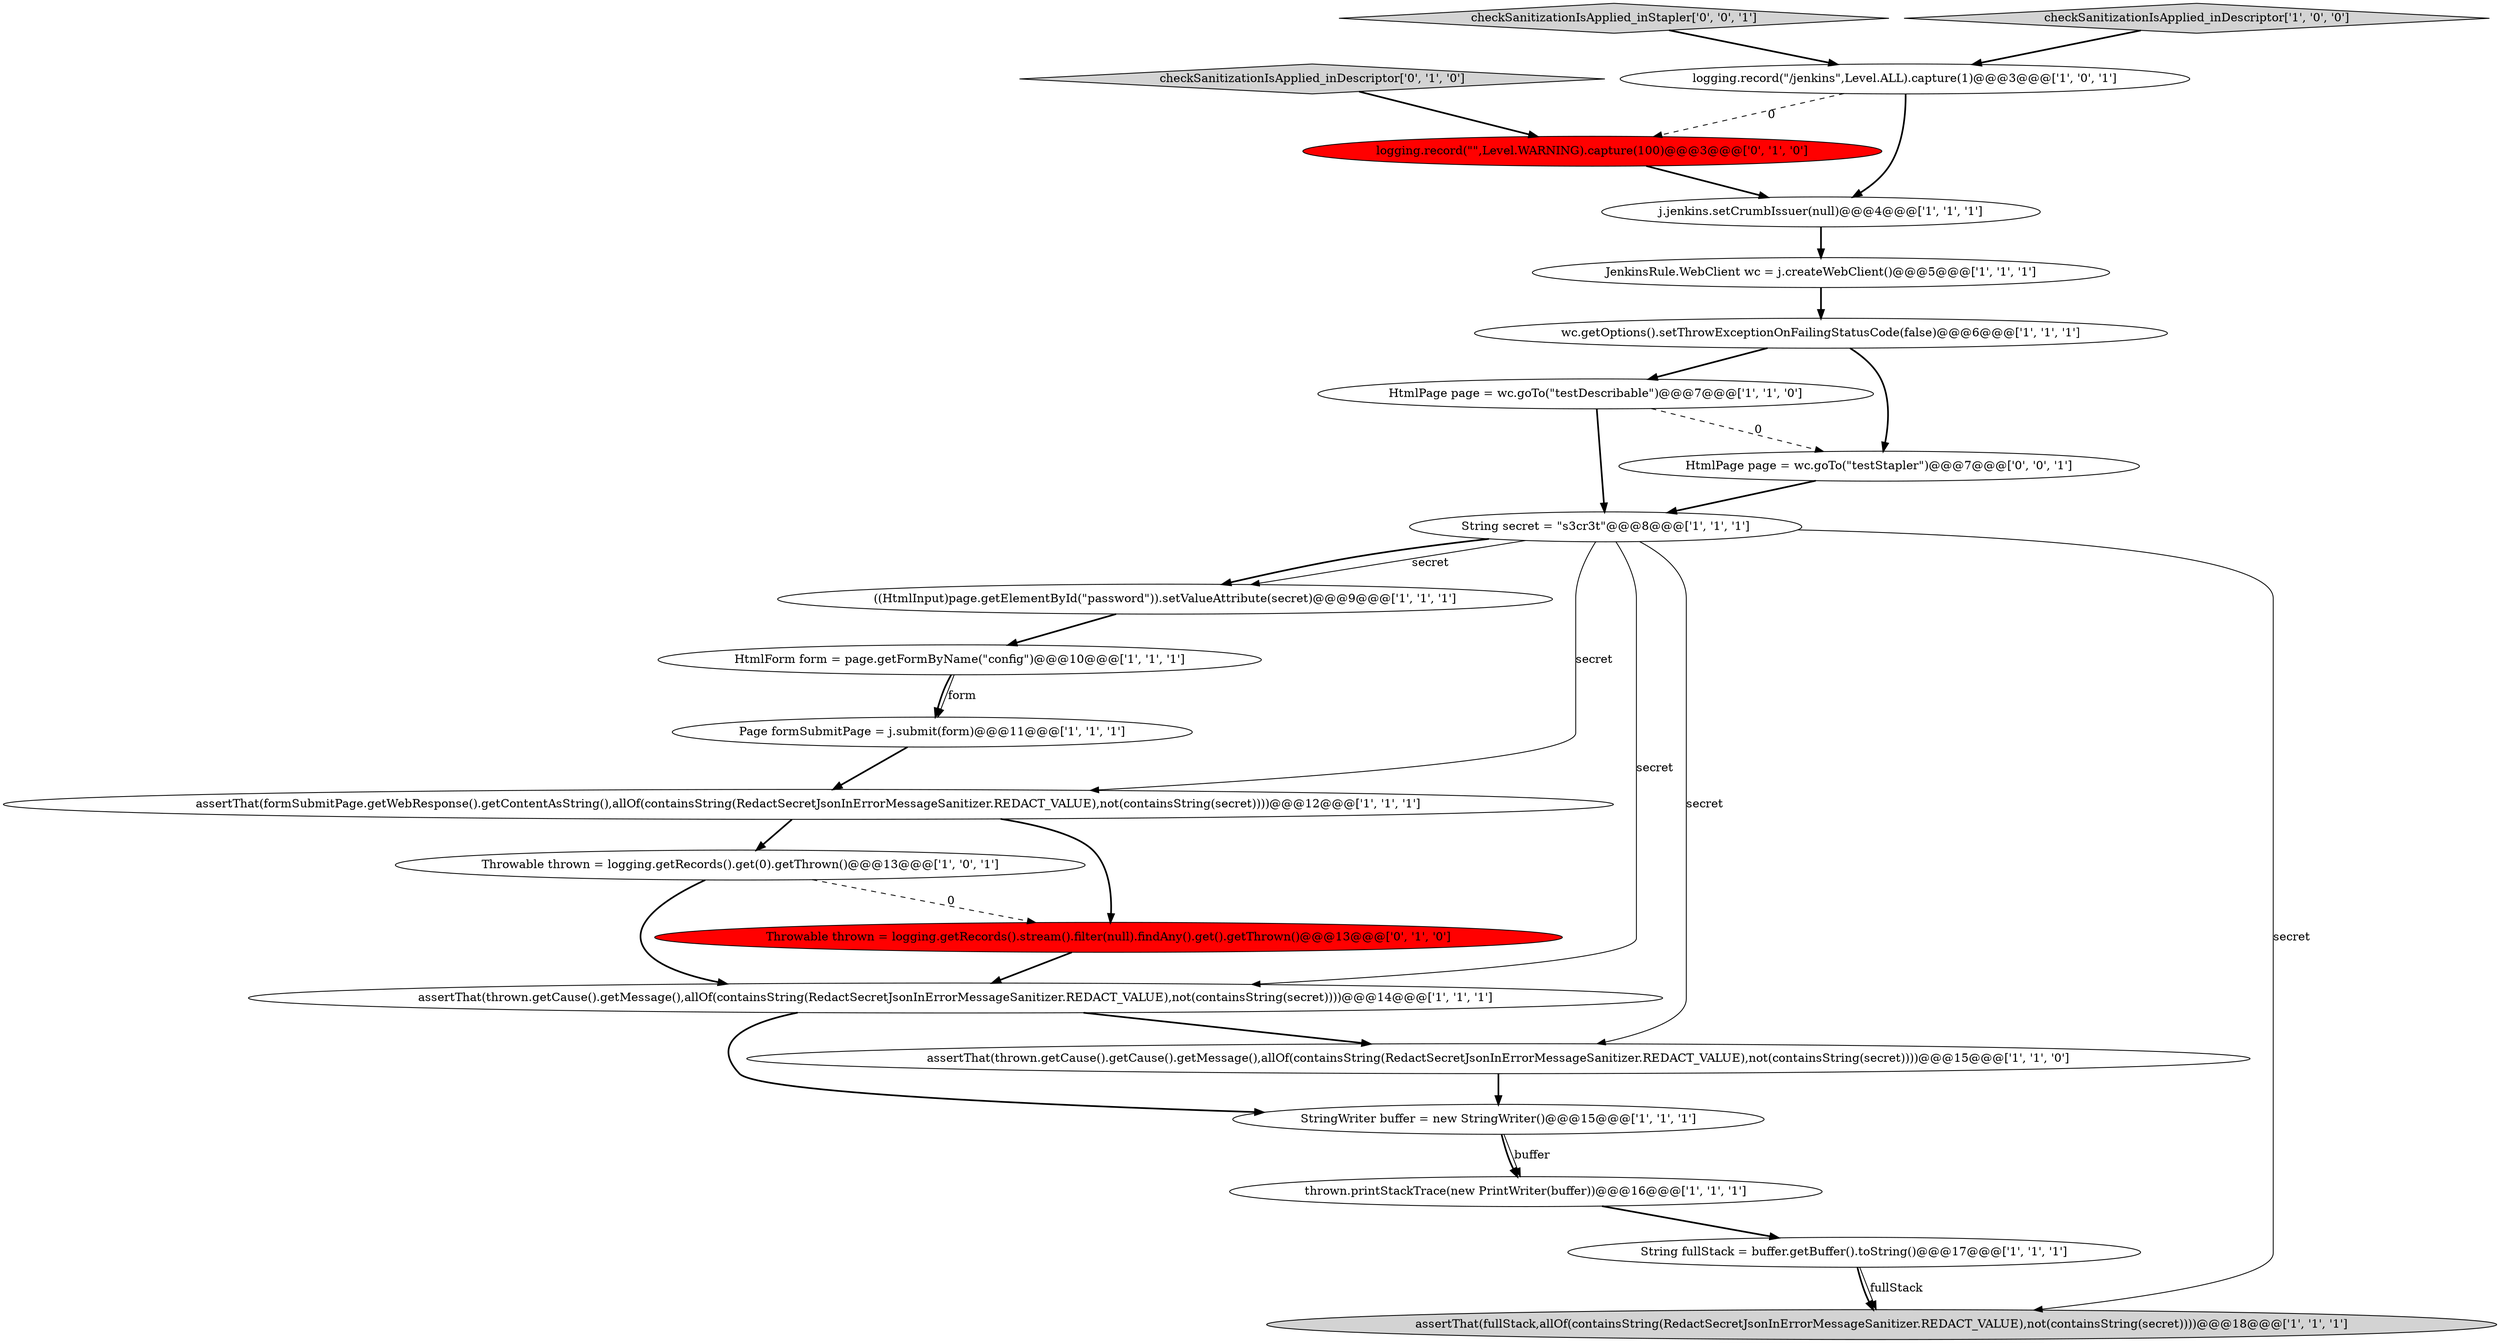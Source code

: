 digraph {
20 [style = filled, label = "checkSanitizationIsApplied_inDescriptor['0', '1', '0']", fillcolor = lightgray, shape = diamond image = "AAA0AAABBB2BBB"];
9 [style = filled, label = "thrown.printStackTrace(new PrintWriter(buffer))@@@16@@@['1', '1', '1']", fillcolor = white, shape = ellipse image = "AAA0AAABBB1BBB"];
6 [style = filled, label = "HtmlPage page = wc.goTo(\"testDescribable\")@@@7@@@['1', '1', '0']", fillcolor = white, shape = ellipse image = "AAA0AAABBB1BBB"];
5 [style = filled, label = "logging.record(\"/jenkins\",Level.ALL).capture(1)@@@3@@@['1', '0', '1']", fillcolor = white, shape = ellipse image = "AAA0AAABBB1BBB"];
8 [style = filled, label = "j.jenkins.setCrumbIssuer(null)@@@4@@@['1', '1', '1']", fillcolor = white, shape = ellipse image = "AAA0AAABBB1BBB"];
19 [style = filled, label = "Throwable thrown = logging.getRecords().stream().filter(null).findAny().get().getThrown()@@@13@@@['0', '1', '0']", fillcolor = red, shape = ellipse image = "AAA1AAABBB2BBB"];
18 [style = filled, label = "logging.record(\"\",Level.WARNING).capture(100)@@@3@@@['0', '1', '0']", fillcolor = red, shape = ellipse image = "AAA1AAABBB2BBB"];
10 [style = filled, label = "assertThat(thrown.getCause().getMessage(),allOf(containsString(RedactSecretJsonInErrorMessageSanitizer.REDACT_VALUE),not(containsString(secret))))@@@14@@@['1', '1', '1']", fillcolor = white, shape = ellipse image = "AAA0AAABBB1BBB"];
12 [style = filled, label = "Page formSubmitPage = j.submit(form)@@@11@@@['1', '1', '1']", fillcolor = white, shape = ellipse image = "AAA0AAABBB1BBB"];
11 [style = filled, label = "JenkinsRule.WebClient wc = j.createWebClient()@@@5@@@['1', '1', '1']", fillcolor = white, shape = ellipse image = "AAA0AAABBB1BBB"];
22 [style = filled, label = "HtmlPage page = wc.goTo(\"testStapler\")@@@7@@@['0', '0', '1']", fillcolor = white, shape = ellipse image = "AAA0AAABBB3BBB"];
13 [style = filled, label = "String fullStack = buffer.getBuffer().toString()@@@17@@@['1', '1', '1']", fillcolor = white, shape = ellipse image = "AAA0AAABBB1BBB"];
14 [style = filled, label = "assertThat(thrown.getCause().getCause().getMessage(),allOf(containsString(RedactSecretJsonInErrorMessageSanitizer.REDACT_VALUE),not(containsString(secret))))@@@15@@@['1', '1', '0']", fillcolor = white, shape = ellipse image = "AAA0AAABBB1BBB"];
7 [style = filled, label = "Throwable thrown = logging.getRecords().get(0).getThrown()@@@13@@@['1', '0', '1']", fillcolor = white, shape = ellipse image = "AAA0AAABBB1BBB"];
1 [style = filled, label = "StringWriter buffer = new StringWriter()@@@15@@@['1', '1', '1']", fillcolor = white, shape = ellipse image = "AAA0AAABBB1BBB"];
2 [style = filled, label = "wc.getOptions().setThrowExceptionOnFailingStatusCode(false)@@@6@@@['1', '1', '1']", fillcolor = white, shape = ellipse image = "AAA0AAABBB1BBB"];
3 [style = filled, label = "String secret = \"s3cr3t\"@@@8@@@['1', '1', '1']", fillcolor = white, shape = ellipse image = "AAA0AAABBB1BBB"];
21 [style = filled, label = "checkSanitizationIsApplied_inStapler['0', '0', '1']", fillcolor = lightgray, shape = diamond image = "AAA0AAABBB3BBB"];
4 [style = filled, label = "HtmlForm form = page.getFormByName(\"config\")@@@10@@@['1', '1', '1']", fillcolor = white, shape = ellipse image = "AAA0AAABBB1BBB"];
16 [style = filled, label = "checkSanitizationIsApplied_inDescriptor['1', '0', '0']", fillcolor = lightgray, shape = diamond image = "AAA0AAABBB1BBB"];
17 [style = filled, label = "assertThat(formSubmitPage.getWebResponse().getContentAsString(),allOf(containsString(RedactSecretJsonInErrorMessageSanitizer.REDACT_VALUE),not(containsString(secret))))@@@12@@@['1', '1', '1']", fillcolor = white, shape = ellipse image = "AAA0AAABBB1BBB"];
0 [style = filled, label = "((HtmlInput)page.getElementById(\"password\")).setValueAttribute(secret)@@@9@@@['1', '1', '1']", fillcolor = white, shape = ellipse image = "AAA0AAABBB1BBB"];
15 [style = filled, label = "assertThat(fullStack,allOf(containsString(RedactSecretJsonInErrorMessageSanitizer.REDACT_VALUE),not(containsString(secret))))@@@18@@@['1', '1', '1']", fillcolor = lightgray, shape = ellipse image = "AAA0AAABBB1BBB"];
6->3 [style = bold, label=""];
5->8 [style = bold, label=""];
3->17 [style = solid, label="secret"];
10->14 [style = bold, label=""];
7->10 [style = bold, label=""];
2->6 [style = bold, label=""];
12->17 [style = bold, label=""];
19->10 [style = bold, label=""];
4->12 [style = solid, label="form"];
3->0 [style = solid, label="secret"];
5->18 [style = dashed, label="0"];
17->19 [style = bold, label=""];
11->2 [style = bold, label=""];
6->22 [style = dashed, label="0"];
1->9 [style = bold, label=""];
3->0 [style = bold, label=""];
14->1 [style = bold, label=""];
17->7 [style = bold, label=""];
20->18 [style = bold, label=""];
22->3 [style = bold, label=""];
21->5 [style = bold, label=""];
1->9 [style = solid, label="buffer"];
7->19 [style = dashed, label="0"];
0->4 [style = bold, label=""];
3->14 [style = solid, label="secret"];
16->5 [style = bold, label=""];
4->12 [style = bold, label=""];
13->15 [style = solid, label="fullStack"];
18->8 [style = bold, label=""];
13->15 [style = bold, label=""];
2->22 [style = bold, label=""];
10->1 [style = bold, label=""];
8->11 [style = bold, label=""];
3->10 [style = solid, label="secret"];
9->13 [style = bold, label=""];
3->15 [style = solid, label="secret"];
}
